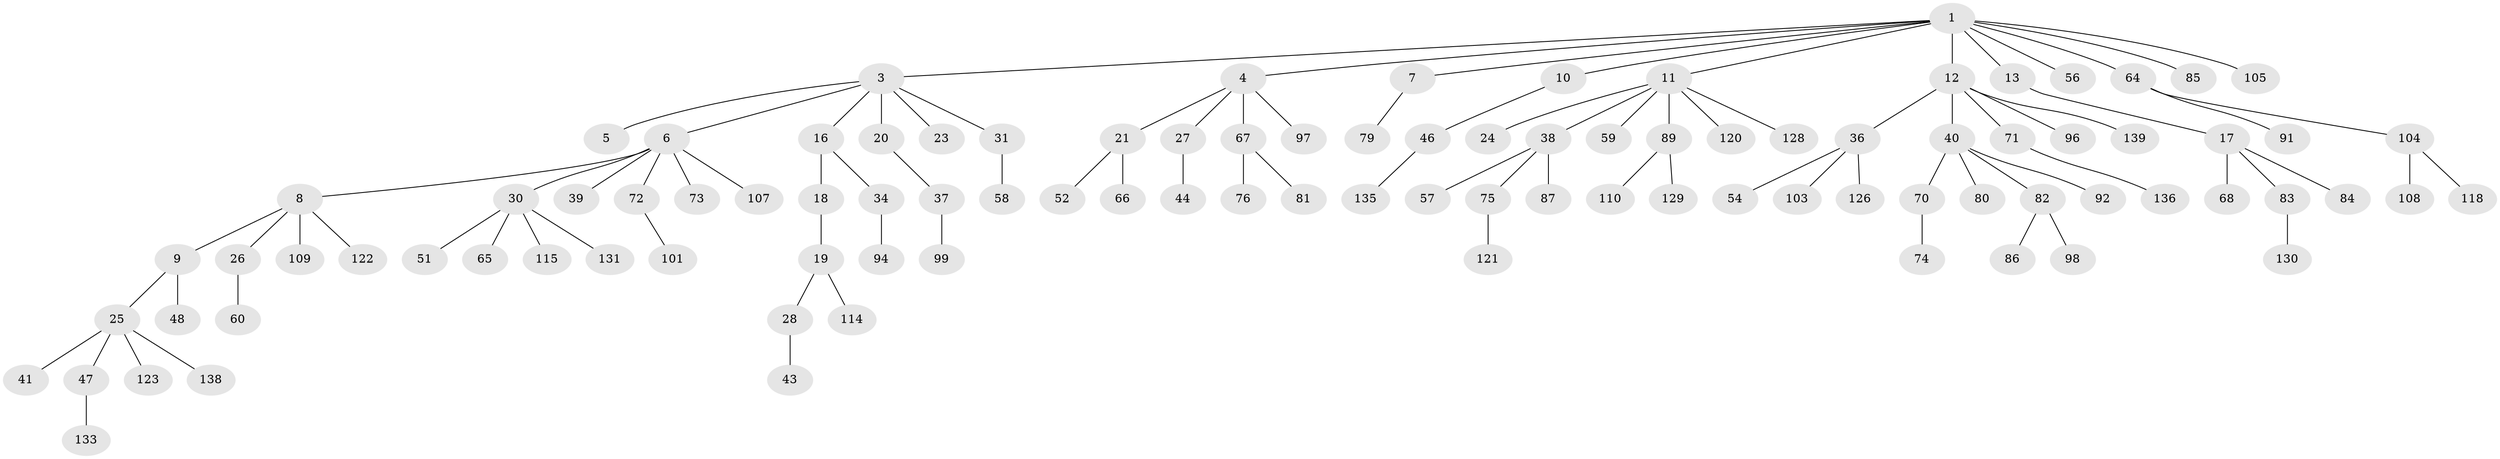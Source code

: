 // Generated by graph-tools (version 1.1) at 2025/52/02/27/25 19:52:11]
// undirected, 100 vertices, 99 edges
graph export_dot {
graph [start="1"]
  node [color=gray90,style=filled];
  1 [super="+2"];
  3 [super="+95"];
  4;
  5;
  6 [super="+61"];
  7 [super="+78"];
  8 [super="+15"];
  9 [super="+102"];
  10 [super="+93"];
  11 [super="+22"];
  12 [super="+45"];
  13 [super="+14"];
  16 [super="+50"];
  17 [super="+42"];
  18;
  19 [super="+33"];
  20;
  21 [super="+49"];
  23 [super="+112"];
  24;
  25 [super="+116"];
  26 [super="+29"];
  27 [super="+35"];
  28 [super="+63"];
  30 [super="+32"];
  31;
  34;
  36 [super="+100"];
  37 [super="+55"];
  38 [super="+62"];
  39;
  40;
  41;
  43;
  44;
  46 [super="+117"];
  47 [super="+69"];
  48;
  51 [super="+53"];
  52;
  54;
  56 [super="+124"];
  57;
  58;
  59;
  60;
  64 [super="+77"];
  65;
  66;
  67;
  68;
  70;
  71;
  72;
  73 [super="+134"];
  74;
  75 [super="+132"];
  76 [super="+113"];
  79 [super="+88"];
  80;
  81;
  82 [super="+106"];
  83 [super="+90"];
  84;
  85;
  86 [super="+119"];
  87;
  89;
  91 [super="+125"];
  92;
  94 [super="+111"];
  96;
  97;
  98;
  99;
  101;
  103;
  104;
  105;
  107;
  108;
  109;
  110 [super="+127"];
  114;
  115;
  118;
  120;
  121 [super="+137"];
  122;
  123;
  126;
  128;
  129;
  130;
  131;
  133;
  135;
  136;
  138;
  139;
  1 -- 3;
  1 -- 4;
  1 -- 7;
  1 -- 12;
  1 -- 13;
  1 -- 56;
  1 -- 105;
  1 -- 64;
  1 -- 85;
  1 -- 10;
  1 -- 11;
  3 -- 5;
  3 -- 6;
  3 -- 16;
  3 -- 20;
  3 -- 23;
  3 -- 31;
  4 -- 21;
  4 -- 27;
  4 -- 67;
  4 -- 97;
  6 -- 8;
  6 -- 30;
  6 -- 39;
  6 -- 72;
  6 -- 73;
  6 -- 107;
  7 -- 79;
  8 -- 9;
  8 -- 26;
  8 -- 109;
  8 -- 122;
  9 -- 25;
  9 -- 48;
  10 -- 46;
  11 -- 24;
  11 -- 59;
  11 -- 120;
  11 -- 128;
  11 -- 89;
  11 -- 38;
  12 -- 36;
  12 -- 40;
  12 -- 96;
  12 -- 139;
  12 -- 71;
  13 -- 17;
  16 -- 18;
  16 -- 34;
  17 -- 68;
  17 -- 83;
  17 -- 84;
  18 -- 19;
  19 -- 28;
  19 -- 114;
  20 -- 37;
  21 -- 66;
  21 -- 52;
  25 -- 41;
  25 -- 47;
  25 -- 138;
  25 -- 123;
  26 -- 60;
  27 -- 44;
  28 -- 43;
  30 -- 115;
  30 -- 131;
  30 -- 65;
  30 -- 51;
  31 -- 58;
  34 -- 94;
  36 -- 54;
  36 -- 126;
  36 -- 103;
  37 -- 99;
  38 -- 57;
  38 -- 75;
  38 -- 87;
  40 -- 70;
  40 -- 80;
  40 -- 82;
  40 -- 92;
  46 -- 135;
  47 -- 133;
  64 -- 104;
  64 -- 91;
  67 -- 76;
  67 -- 81;
  70 -- 74;
  71 -- 136;
  72 -- 101;
  75 -- 121;
  82 -- 86;
  82 -- 98;
  83 -- 130;
  89 -- 110;
  89 -- 129;
  104 -- 108;
  104 -- 118;
}
